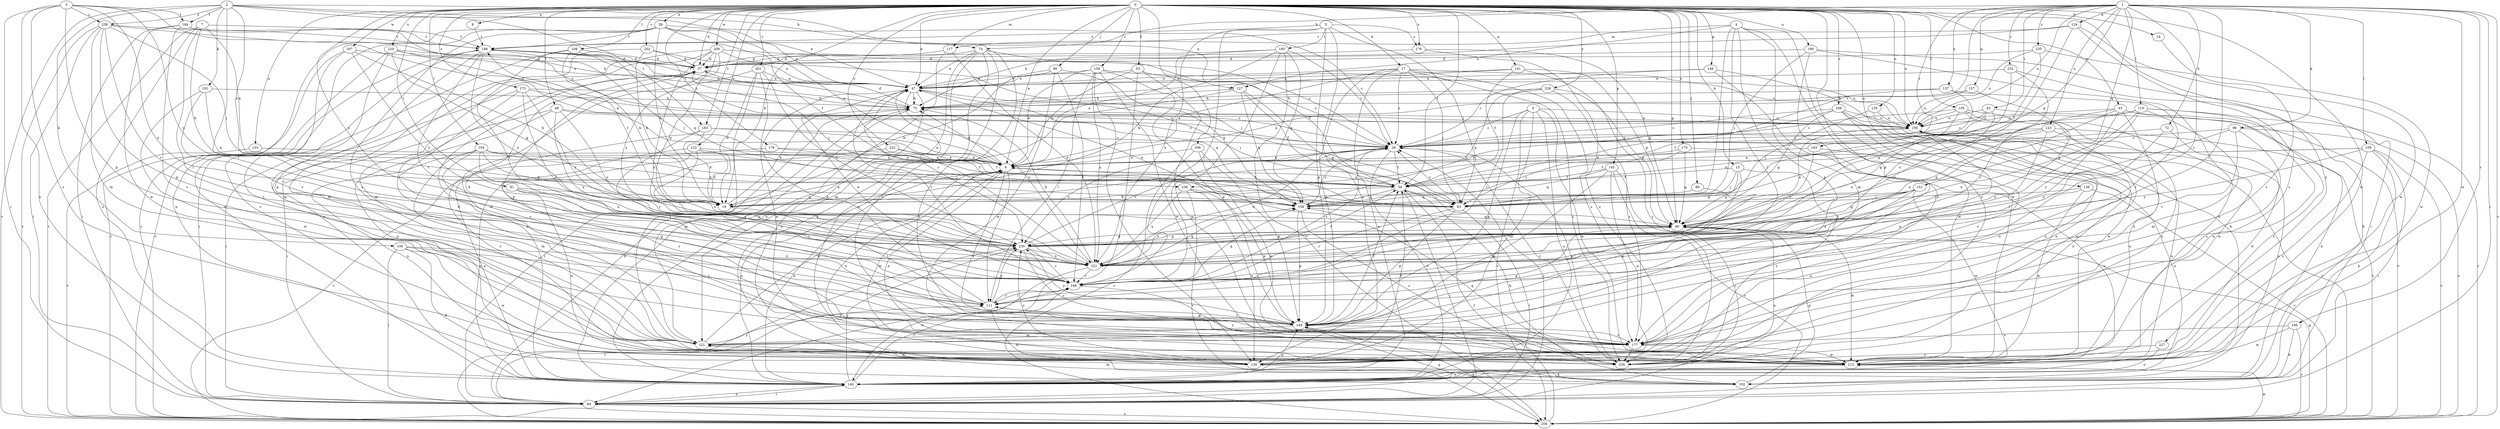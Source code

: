 strict digraph  {
0;
1;
2;
3;
4;
5;
6;
7;
8;
9;
14;
15;
17;
19;
28;
37;
39;
45;
47;
48;
53;
56;
66;
72;
74;
75;
81;
82;
84;
89;
90;
93;
98;
100;
101;
102;
104;
105;
108;
109;
110;
111;
117;
121;
122;
123;
124;
127;
130;
133;
135;
136;
137;
140;
141;
145;
146;
149;
152;
157;
158;
159;
163;
166;
168;
169;
170;
173;
176;
177;
178;
183;
184;
185;
186;
190;
195;
201;
202;
204;
206;
207;
209;
213;
220;
221;
222;
227;
228;
230;
232;
235;
236;
238;
239;
0 -> 8  [label=a];
0 -> 9  [label=a];
0 -> 14  [label=b];
0 -> 15  [label=b];
0 -> 17  [label=b];
0 -> 19  [label=b];
0 -> 37  [label=d];
0 -> 39  [label=e];
0 -> 45  [label=e];
0 -> 47  [label=e];
0 -> 48  [label=f];
0 -> 53  [label=f];
0 -> 56  [label=f];
0 -> 66  [label=g];
0 -> 81  [label=i];
0 -> 89  [label=j];
0 -> 90  [label=j];
0 -> 104  [label=l];
0 -> 105  [label=l];
0 -> 108  [label=l];
0 -> 117  [label=m];
0 -> 122  [label=n];
0 -> 133  [label=o];
0 -> 135  [label=o];
0 -> 136  [label=o];
0 -> 141  [label=p];
0 -> 145  [label=p];
0 -> 146  [label=p];
0 -> 149  [label=p];
0 -> 159  [label=r];
0 -> 169  [label=s];
0 -> 170  [label=s];
0 -> 173  [label=s];
0 -> 176  [label=s];
0 -> 178  [label=t];
0 -> 183  [label=t];
0 -> 190  [label=u];
0 -> 195  [label=u];
0 -> 201  [label=v];
0 -> 202  [label=v];
0 -> 206  [label=w];
0 -> 207  [label=w];
0 -> 209  [label=w];
0 -> 213  [label=w];
0 -> 220  [label=x];
0 -> 222  [label=y];
0 -> 227  [label=y];
0 -> 228  [label=y];
0 -> 230  [label=y];
1 -> 72  [label=h];
1 -> 74  [label=h];
1 -> 82  [label=i];
1 -> 84  [label=i];
1 -> 98  [label=k];
1 -> 109  [label=l];
1 -> 110  [label=l];
1 -> 111  [label=l];
1 -> 123  [label=n];
1 -> 124  [label=n];
1 -> 137  [label=o];
1 -> 152  [label=q];
1 -> 157  [label=q];
1 -> 158  [label=q];
1 -> 163  [label=r];
1 -> 166  [label=r];
1 -> 168  [label=r];
1 -> 195  [label=u];
1 -> 204  [label=v];
1 -> 213  [label=w];
1 -> 232  [label=z];
1 -> 235  [label=z];
1 -> 236  [label=z];
2 -> 47  [label=e];
2 -> 74  [label=h];
2 -> 100  [label=k];
2 -> 101  [label=k];
2 -> 111  [label=l];
2 -> 127  [label=n];
2 -> 183  [label=t];
2 -> 184  [label=t];
2 -> 204  [label=v];
2 -> 236  [label=z];
2 -> 238  [label=z];
3 -> 28  [label=c];
3 -> 84  [label=i];
3 -> 140  [label=o];
3 -> 149  [label=p];
3 -> 184  [label=t];
3 -> 221  [label=x];
3 -> 230  [label=y];
3 -> 238  [label=z];
3 -> 239  [label=z];
4 -> 93  [label=j];
4 -> 111  [label=l];
4 -> 117  [label=m];
4 -> 121  [label=m];
4 -> 127  [label=n];
4 -> 149  [label=p];
4 -> 213  [label=w];
4 -> 239  [label=z];
5 -> 93  [label=j];
5 -> 130  [label=n];
5 -> 149  [label=p];
5 -> 168  [label=r];
5 -> 176  [label=s];
5 -> 185  [label=t];
5 -> 186  [label=t];
5 -> 221  [label=x];
6 -> 28  [label=c];
6 -> 130  [label=n];
6 -> 140  [label=o];
6 -> 149  [label=p];
6 -> 195  [label=u];
6 -> 204  [label=v];
6 -> 213  [label=w];
7 -> 9  [label=a];
7 -> 19  [label=b];
7 -> 111  [label=l];
7 -> 140  [label=o];
7 -> 186  [label=t];
7 -> 204  [label=v];
8 -> 186  [label=t];
9 -> 56  [label=f];
9 -> 75  [label=h];
9 -> 111  [label=l];
9 -> 130  [label=n];
9 -> 140  [label=o];
9 -> 177  [label=s];
9 -> 213  [label=w];
14 -> 177  [label=s];
15 -> 56  [label=f];
15 -> 66  [label=g];
15 -> 93  [label=j];
15 -> 111  [label=l];
15 -> 239  [label=z];
17 -> 9  [label=a];
17 -> 28  [label=c];
17 -> 47  [label=e];
17 -> 93  [label=j];
17 -> 140  [label=o];
17 -> 149  [label=p];
17 -> 177  [label=s];
17 -> 195  [label=u];
17 -> 239  [label=z];
19 -> 9  [label=a];
19 -> 75  [label=h];
19 -> 111  [label=l];
19 -> 186  [label=t];
28 -> 9  [label=a];
28 -> 56  [label=f];
28 -> 140  [label=o];
28 -> 221  [label=x];
28 -> 230  [label=y];
28 -> 239  [label=z];
37 -> 47  [label=e];
37 -> 93  [label=j];
37 -> 149  [label=p];
37 -> 221  [label=x];
39 -> 9  [label=a];
39 -> 19  [label=b];
39 -> 28  [label=c];
39 -> 47  [label=e];
39 -> 56  [label=f];
39 -> 140  [label=o];
39 -> 177  [label=s];
39 -> 186  [label=t];
39 -> 204  [label=v];
45 -> 66  [label=g];
45 -> 102  [label=k];
45 -> 111  [label=l];
45 -> 177  [label=s];
45 -> 195  [label=u];
45 -> 204  [label=v];
45 -> 221  [label=x];
47 -> 75  [label=h];
47 -> 93  [label=j];
47 -> 130  [label=n];
47 -> 158  [label=q];
47 -> 168  [label=r];
47 -> 186  [label=t];
47 -> 221  [label=x];
47 -> 230  [label=y];
48 -> 28  [label=c];
48 -> 84  [label=i];
48 -> 130  [label=n];
48 -> 195  [label=u];
48 -> 221  [label=x];
48 -> 230  [label=y];
53 -> 9  [label=a];
53 -> 28  [label=c];
53 -> 47  [label=e];
53 -> 84  [label=i];
53 -> 213  [label=w];
56 -> 9  [label=a];
56 -> 19  [label=b];
56 -> 84  [label=i];
56 -> 93  [label=j];
56 -> 102  [label=k];
56 -> 158  [label=q];
66 -> 47  [label=e];
66 -> 140  [label=o];
66 -> 195  [label=u];
66 -> 213  [label=w];
66 -> 230  [label=y];
72 -> 28  [label=c];
72 -> 213  [label=w];
72 -> 221  [label=x];
74 -> 37  [label=d];
74 -> 47  [label=e];
74 -> 56  [label=f];
74 -> 102  [label=k];
74 -> 121  [label=m];
74 -> 130  [label=n];
74 -> 140  [label=o];
74 -> 177  [label=s];
75 -> 37  [label=d];
75 -> 84  [label=i];
75 -> 121  [label=m];
75 -> 195  [label=u];
81 -> 130  [label=n];
81 -> 158  [label=q];
81 -> 168  [label=r];
81 -> 230  [label=y];
82 -> 28  [label=c];
82 -> 56  [label=f];
82 -> 195  [label=u];
82 -> 230  [label=y];
82 -> 239  [label=z];
84 -> 28  [label=c];
84 -> 75  [label=h];
84 -> 111  [label=l];
84 -> 140  [label=o];
84 -> 149  [label=p];
84 -> 204  [label=v];
89 -> 149  [label=p];
89 -> 158  [label=q];
90 -> 19  [label=b];
90 -> 47  [label=e];
90 -> 158  [label=q];
90 -> 168  [label=r];
90 -> 213  [label=w];
93 -> 28  [label=c];
93 -> 84  [label=i];
93 -> 149  [label=p];
93 -> 168  [label=r];
98 -> 28  [label=c];
98 -> 168  [label=r];
98 -> 177  [label=s];
98 -> 204  [label=v];
98 -> 230  [label=y];
100 -> 84  [label=i];
100 -> 102  [label=k];
100 -> 111  [label=l];
100 -> 213  [label=w];
100 -> 221  [label=x];
101 -> 75  [label=h];
101 -> 158  [label=q];
101 -> 168  [label=r];
101 -> 213  [label=w];
102 -> 66  [label=g];
102 -> 121  [label=m];
104 -> 9  [label=a];
104 -> 19  [label=b];
104 -> 121  [label=m];
104 -> 130  [label=n];
104 -> 149  [label=p];
104 -> 158  [label=q];
104 -> 221  [label=x];
105 -> 28  [label=c];
105 -> 130  [label=n];
105 -> 195  [label=u];
105 -> 213  [label=w];
105 -> 221  [label=x];
105 -> 239  [label=z];
108 -> 19  [label=b];
108 -> 37  [label=d];
108 -> 84  [label=i];
108 -> 158  [label=q];
108 -> 221  [label=x];
109 -> 9  [label=a];
109 -> 56  [label=f];
109 -> 84  [label=i];
109 -> 102  [label=k];
109 -> 204  [label=v];
109 -> 230  [label=y];
109 -> 239  [label=z];
110 -> 93  [label=j];
110 -> 121  [label=m];
110 -> 130  [label=n];
110 -> 168  [label=r];
110 -> 195  [label=u];
110 -> 204  [label=v];
110 -> 221  [label=x];
111 -> 37  [label=d];
111 -> 47  [label=e];
111 -> 102  [label=k];
111 -> 149  [label=p];
111 -> 168  [label=r];
111 -> 230  [label=y];
117 -> 37  [label=d];
117 -> 140  [label=o];
117 -> 221  [label=x];
121 -> 9  [label=a];
121 -> 37  [label=d];
121 -> 130  [label=n];
121 -> 168  [label=r];
121 -> 186  [label=t];
122 -> 9  [label=a];
122 -> 19  [label=b];
122 -> 93  [label=j];
122 -> 140  [label=o];
122 -> 177  [label=s];
122 -> 221  [label=x];
123 -> 19  [label=b];
123 -> 28  [label=c];
123 -> 66  [label=g];
123 -> 140  [label=o];
123 -> 204  [label=v];
123 -> 221  [label=x];
124 -> 75  [label=h];
124 -> 177  [label=s];
124 -> 186  [label=t];
124 -> 213  [label=w];
124 -> 230  [label=y];
127 -> 56  [label=f];
127 -> 66  [label=g];
127 -> 75  [label=h];
127 -> 158  [label=q];
127 -> 177  [label=s];
130 -> 56  [label=f];
130 -> 102  [label=k];
130 -> 230  [label=y];
133 -> 9  [label=a];
133 -> 204  [label=v];
135 -> 93  [label=j];
135 -> 130  [label=n];
135 -> 195  [label=u];
136 -> 93  [label=j];
136 -> 130  [label=n];
136 -> 204  [label=v];
136 -> 213  [label=w];
137 -> 9  [label=a];
137 -> 66  [label=g];
137 -> 75  [label=h];
137 -> 168  [label=r];
140 -> 9  [label=a];
140 -> 84  [label=i];
140 -> 149  [label=p];
140 -> 168  [label=r];
140 -> 230  [label=y];
141 -> 47  [label=e];
141 -> 56  [label=f];
141 -> 66  [label=g];
141 -> 75  [label=h];
141 -> 239  [label=z];
145 -> 56  [label=f];
145 -> 84  [label=i];
145 -> 121  [label=m];
145 -> 130  [label=n];
145 -> 158  [label=q];
145 -> 204  [label=v];
146 -> 28  [label=c];
146 -> 47  [label=e];
146 -> 102  [label=k];
146 -> 213  [label=w];
149 -> 56  [label=f];
149 -> 66  [label=g];
149 -> 111  [label=l];
149 -> 121  [label=m];
149 -> 177  [label=s];
149 -> 230  [label=y];
152 -> 66  [label=g];
152 -> 93  [label=j];
152 -> 158  [label=q];
152 -> 213  [label=w];
152 -> 221  [label=x];
152 -> 230  [label=y];
157 -> 66  [label=g];
157 -> 75  [label=h];
157 -> 195  [label=u];
158 -> 28  [label=c];
158 -> 66  [label=g];
158 -> 149  [label=p];
158 -> 221  [label=x];
158 -> 239  [label=z];
159 -> 9  [label=a];
159 -> 47  [label=e];
159 -> 111  [label=l];
159 -> 130  [label=n];
159 -> 149  [label=p];
159 -> 195  [label=u];
159 -> 213  [label=w];
159 -> 221  [label=x];
163 -> 9  [label=a];
163 -> 140  [label=o];
163 -> 230  [label=y];
166 -> 102  [label=k];
166 -> 177  [label=s];
166 -> 204  [label=v];
166 -> 213  [label=w];
168 -> 28  [label=c];
168 -> 47  [label=e];
168 -> 111  [label=l];
168 -> 158  [label=q];
168 -> 239  [label=z];
169 -> 19  [label=b];
169 -> 28  [label=c];
169 -> 66  [label=g];
169 -> 130  [label=n];
169 -> 177  [label=s];
169 -> 195  [label=u];
169 -> 213  [label=w];
170 -> 9  [label=a];
170 -> 66  [label=g];
170 -> 93  [label=j];
170 -> 140  [label=o];
173 -> 28  [label=c];
173 -> 75  [label=h];
173 -> 84  [label=i];
173 -> 177  [label=s];
173 -> 221  [label=x];
173 -> 230  [label=y];
176 -> 37  [label=d];
176 -> 66  [label=g];
176 -> 239  [label=z];
177 -> 195  [label=u];
177 -> 213  [label=w];
177 -> 239  [label=z];
178 -> 9  [label=a];
178 -> 56  [label=f];
178 -> 204  [label=v];
183 -> 9  [label=a];
183 -> 19  [label=b];
183 -> 28  [label=c];
183 -> 168  [label=r];
183 -> 239  [label=z];
184 -> 84  [label=i];
184 -> 177  [label=s];
184 -> 186  [label=t];
184 -> 195  [label=u];
184 -> 213  [label=w];
185 -> 9  [label=a];
185 -> 19  [label=b];
185 -> 28  [label=c];
185 -> 37  [label=d];
185 -> 158  [label=q];
185 -> 168  [label=r];
185 -> 204  [label=v];
186 -> 37  [label=d];
186 -> 75  [label=h];
186 -> 93  [label=j];
186 -> 121  [label=m];
186 -> 130  [label=n];
186 -> 168  [label=r];
186 -> 195  [label=u];
186 -> 230  [label=y];
190 -> 37  [label=d];
190 -> 84  [label=i];
190 -> 93  [label=j];
190 -> 140  [label=o];
190 -> 177  [label=s];
195 -> 28  [label=c];
195 -> 140  [label=o];
195 -> 149  [label=p];
195 -> 204  [label=v];
201 -> 19  [label=b];
201 -> 47  [label=e];
201 -> 140  [label=o];
201 -> 213  [label=w];
201 -> 230  [label=y];
201 -> 239  [label=z];
202 -> 19  [label=b];
202 -> 37  [label=d];
202 -> 47  [label=e];
202 -> 121  [label=m];
204 -> 56  [label=f];
204 -> 66  [label=g];
204 -> 149  [label=p];
204 -> 213  [label=w];
204 -> 230  [label=y];
206 -> 9  [label=a];
206 -> 149  [label=p];
206 -> 204  [label=v];
206 -> 213  [label=w];
207 -> 19  [label=b];
207 -> 37  [label=d];
207 -> 204  [label=v];
207 -> 230  [label=y];
207 -> 239  [label=z];
209 -> 28  [label=c];
209 -> 37  [label=d];
209 -> 66  [label=g];
209 -> 93  [label=j];
209 -> 121  [label=m];
209 -> 140  [label=o];
209 -> 213  [label=w];
209 -> 230  [label=y];
213 -> 9  [label=a];
213 -> 140  [label=o];
213 -> 195  [label=u];
220 -> 9  [label=a];
220 -> 37  [label=d];
220 -> 47  [label=e];
220 -> 66  [label=g];
220 -> 149  [label=p];
220 -> 204  [label=v];
221 -> 47  [label=e];
221 -> 56  [label=f];
221 -> 75  [label=h];
221 -> 140  [label=o];
221 -> 158  [label=q];
221 -> 168  [label=r];
222 -> 9  [label=a];
222 -> 56  [label=f];
222 -> 140  [label=o];
227 -> 140  [label=o];
227 -> 239  [label=z];
228 -> 66  [label=g];
228 -> 75  [label=h];
228 -> 158  [label=q];
228 -> 168  [label=r];
228 -> 177  [label=s];
230 -> 28  [label=c];
230 -> 66  [label=g];
230 -> 168  [label=r];
230 -> 177  [label=s];
230 -> 221  [label=x];
232 -> 47  [label=e];
232 -> 102  [label=k];
232 -> 168  [label=r];
232 -> 221  [label=x];
235 -> 37  [label=d];
235 -> 56  [label=f];
235 -> 195  [label=u];
235 -> 213  [label=w];
236 -> 93  [label=j];
236 -> 130  [label=n];
236 -> 149  [label=p];
236 -> 204  [label=v];
236 -> 221  [label=x];
238 -> 75  [label=h];
238 -> 84  [label=i];
238 -> 93  [label=j];
238 -> 121  [label=m];
238 -> 149  [label=p];
238 -> 168  [label=r];
238 -> 186  [label=t];
238 -> 204  [label=v];
239 -> 28  [label=c];
239 -> 158  [label=q];
239 -> 195  [label=u];
}
